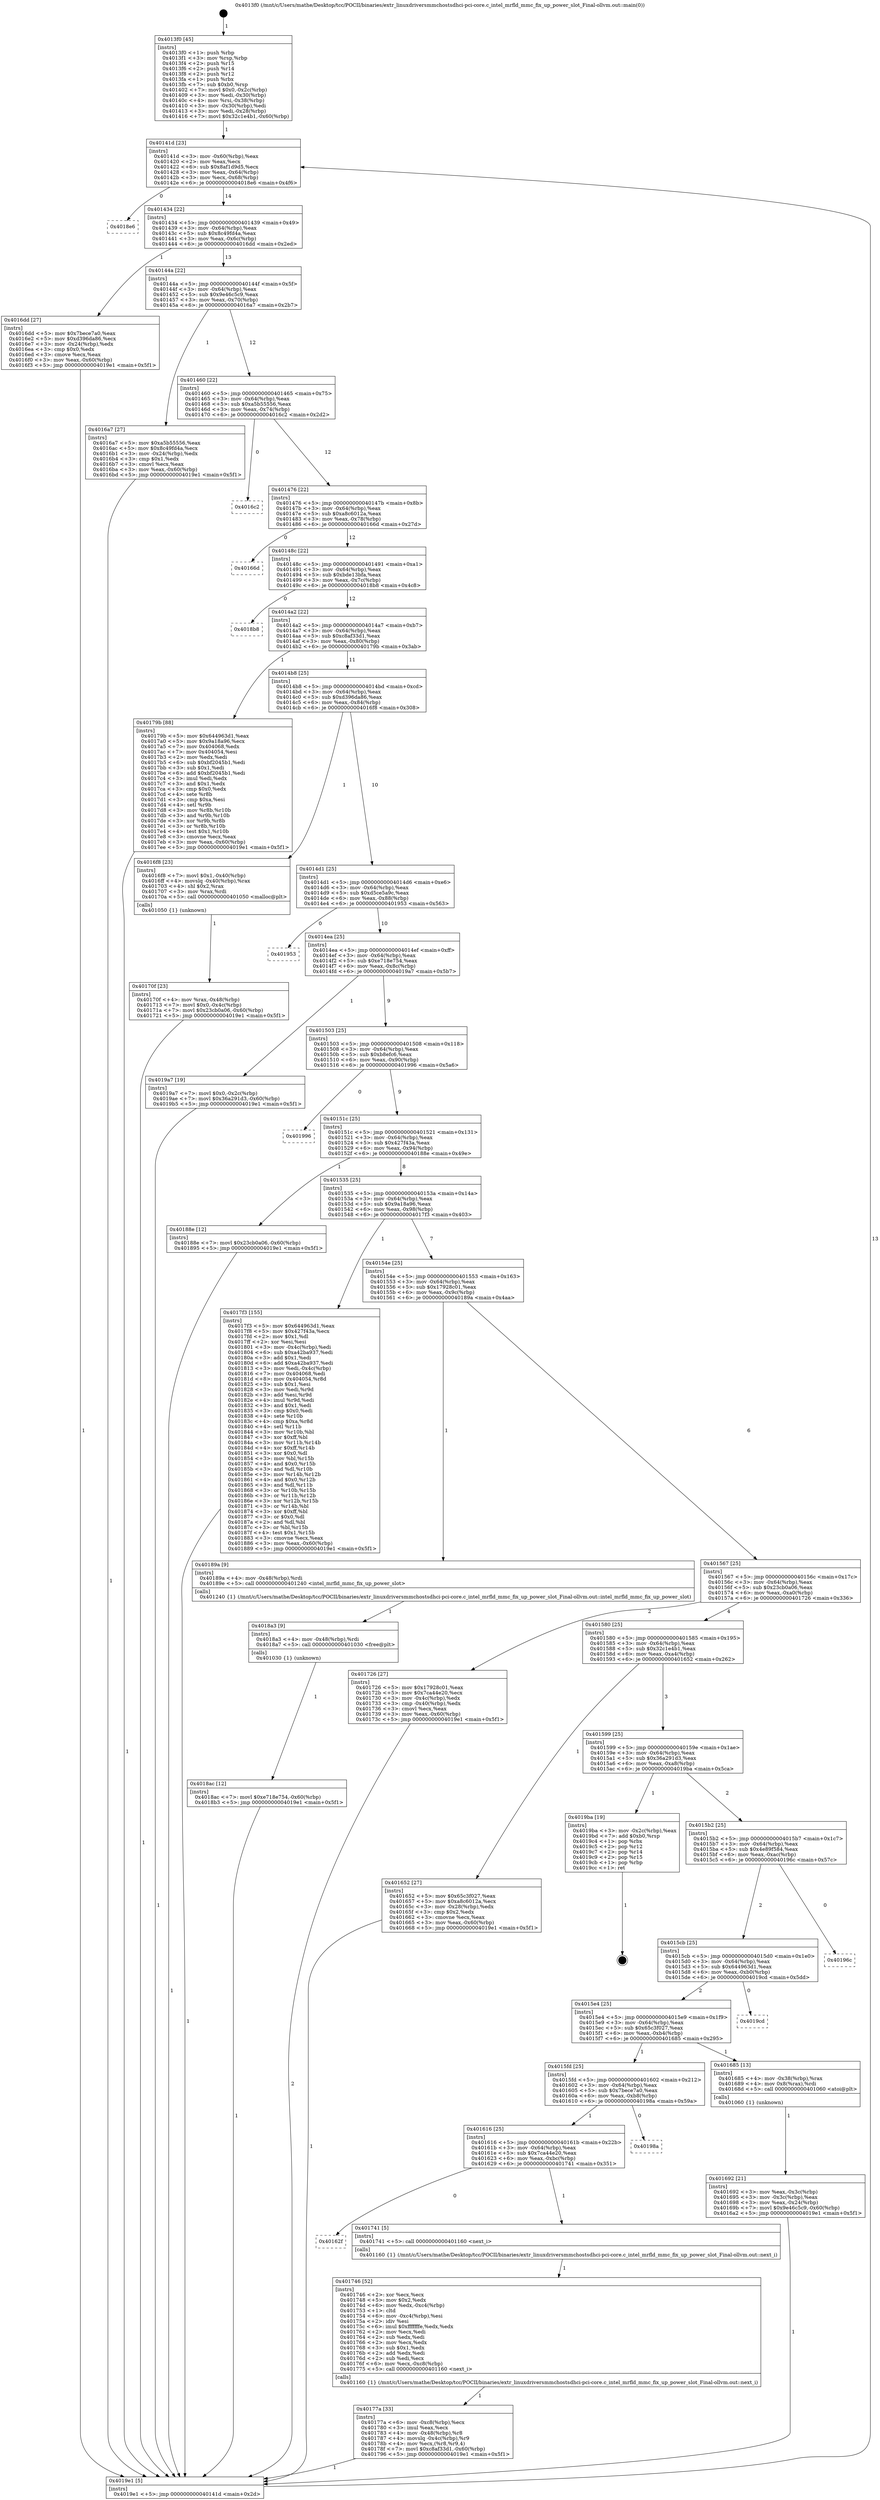 digraph "0x4013f0" {
  label = "0x4013f0 (/mnt/c/Users/mathe/Desktop/tcc/POCII/binaries/extr_linuxdriversmmchostsdhci-pci-core.c_intel_mrfld_mmc_fix_up_power_slot_Final-ollvm.out::main(0))"
  labelloc = "t"
  node[shape=record]

  Entry [label="",width=0.3,height=0.3,shape=circle,fillcolor=black,style=filled]
  "0x40141d" [label="{
     0x40141d [23]\l
     | [instrs]\l
     &nbsp;&nbsp;0x40141d \<+3\>: mov -0x60(%rbp),%eax\l
     &nbsp;&nbsp;0x401420 \<+2\>: mov %eax,%ecx\l
     &nbsp;&nbsp;0x401422 \<+6\>: sub $0x8af1d9d5,%ecx\l
     &nbsp;&nbsp;0x401428 \<+3\>: mov %eax,-0x64(%rbp)\l
     &nbsp;&nbsp;0x40142b \<+3\>: mov %ecx,-0x68(%rbp)\l
     &nbsp;&nbsp;0x40142e \<+6\>: je 00000000004018e6 \<main+0x4f6\>\l
  }"]
  "0x4018e6" [label="{
     0x4018e6\l
  }", style=dashed]
  "0x401434" [label="{
     0x401434 [22]\l
     | [instrs]\l
     &nbsp;&nbsp;0x401434 \<+5\>: jmp 0000000000401439 \<main+0x49\>\l
     &nbsp;&nbsp;0x401439 \<+3\>: mov -0x64(%rbp),%eax\l
     &nbsp;&nbsp;0x40143c \<+5\>: sub $0x8c49fd4a,%eax\l
     &nbsp;&nbsp;0x401441 \<+3\>: mov %eax,-0x6c(%rbp)\l
     &nbsp;&nbsp;0x401444 \<+6\>: je 00000000004016dd \<main+0x2ed\>\l
  }"]
  Exit [label="",width=0.3,height=0.3,shape=circle,fillcolor=black,style=filled,peripheries=2]
  "0x4016dd" [label="{
     0x4016dd [27]\l
     | [instrs]\l
     &nbsp;&nbsp;0x4016dd \<+5\>: mov $0x7bece7a0,%eax\l
     &nbsp;&nbsp;0x4016e2 \<+5\>: mov $0xd396da86,%ecx\l
     &nbsp;&nbsp;0x4016e7 \<+3\>: mov -0x24(%rbp),%edx\l
     &nbsp;&nbsp;0x4016ea \<+3\>: cmp $0x0,%edx\l
     &nbsp;&nbsp;0x4016ed \<+3\>: cmove %ecx,%eax\l
     &nbsp;&nbsp;0x4016f0 \<+3\>: mov %eax,-0x60(%rbp)\l
     &nbsp;&nbsp;0x4016f3 \<+5\>: jmp 00000000004019e1 \<main+0x5f1\>\l
  }"]
  "0x40144a" [label="{
     0x40144a [22]\l
     | [instrs]\l
     &nbsp;&nbsp;0x40144a \<+5\>: jmp 000000000040144f \<main+0x5f\>\l
     &nbsp;&nbsp;0x40144f \<+3\>: mov -0x64(%rbp),%eax\l
     &nbsp;&nbsp;0x401452 \<+5\>: sub $0x9e46c5c9,%eax\l
     &nbsp;&nbsp;0x401457 \<+3\>: mov %eax,-0x70(%rbp)\l
     &nbsp;&nbsp;0x40145a \<+6\>: je 00000000004016a7 \<main+0x2b7\>\l
  }"]
  "0x4018ac" [label="{
     0x4018ac [12]\l
     | [instrs]\l
     &nbsp;&nbsp;0x4018ac \<+7\>: movl $0xe718e754,-0x60(%rbp)\l
     &nbsp;&nbsp;0x4018b3 \<+5\>: jmp 00000000004019e1 \<main+0x5f1\>\l
  }"]
  "0x4016a7" [label="{
     0x4016a7 [27]\l
     | [instrs]\l
     &nbsp;&nbsp;0x4016a7 \<+5\>: mov $0xa5b55556,%eax\l
     &nbsp;&nbsp;0x4016ac \<+5\>: mov $0x8c49fd4a,%ecx\l
     &nbsp;&nbsp;0x4016b1 \<+3\>: mov -0x24(%rbp),%edx\l
     &nbsp;&nbsp;0x4016b4 \<+3\>: cmp $0x1,%edx\l
     &nbsp;&nbsp;0x4016b7 \<+3\>: cmovl %ecx,%eax\l
     &nbsp;&nbsp;0x4016ba \<+3\>: mov %eax,-0x60(%rbp)\l
     &nbsp;&nbsp;0x4016bd \<+5\>: jmp 00000000004019e1 \<main+0x5f1\>\l
  }"]
  "0x401460" [label="{
     0x401460 [22]\l
     | [instrs]\l
     &nbsp;&nbsp;0x401460 \<+5\>: jmp 0000000000401465 \<main+0x75\>\l
     &nbsp;&nbsp;0x401465 \<+3\>: mov -0x64(%rbp),%eax\l
     &nbsp;&nbsp;0x401468 \<+5\>: sub $0xa5b55556,%eax\l
     &nbsp;&nbsp;0x40146d \<+3\>: mov %eax,-0x74(%rbp)\l
     &nbsp;&nbsp;0x401470 \<+6\>: je 00000000004016c2 \<main+0x2d2\>\l
  }"]
  "0x4018a3" [label="{
     0x4018a3 [9]\l
     | [instrs]\l
     &nbsp;&nbsp;0x4018a3 \<+4\>: mov -0x48(%rbp),%rdi\l
     &nbsp;&nbsp;0x4018a7 \<+5\>: call 0000000000401030 \<free@plt\>\l
     | [calls]\l
     &nbsp;&nbsp;0x401030 \{1\} (unknown)\l
  }"]
  "0x4016c2" [label="{
     0x4016c2\l
  }", style=dashed]
  "0x401476" [label="{
     0x401476 [22]\l
     | [instrs]\l
     &nbsp;&nbsp;0x401476 \<+5\>: jmp 000000000040147b \<main+0x8b\>\l
     &nbsp;&nbsp;0x40147b \<+3\>: mov -0x64(%rbp),%eax\l
     &nbsp;&nbsp;0x40147e \<+5\>: sub $0xa8c6012a,%eax\l
     &nbsp;&nbsp;0x401483 \<+3\>: mov %eax,-0x78(%rbp)\l
     &nbsp;&nbsp;0x401486 \<+6\>: je 000000000040166d \<main+0x27d\>\l
  }"]
  "0x40177a" [label="{
     0x40177a [33]\l
     | [instrs]\l
     &nbsp;&nbsp;0x40177a \<+6\>: mov -0xc8(%rbp),%ecx\l
     &nbsp;&nbsp;0x401780 \<+3\>: imul %eax,%ecx\l
     &nbsp;&nbsp;0x401783 \<+4\>: mov -0x48(%rbp),%r8\l
     &nbsp;&nbsp;0x401787 \<+4\>: movslq -0x4c(%rbp),%r9\l
     &nbsp;&nbsp;0x40178b \<+4\>: mov %ecx,(%r8,%r9,4)\l
     &nbsp;&nbsp;0x40178f \<+7\>: movl $0xc8af33d1,-0x60(%rbp)\l
     &nbsp;&nbsp;0x401796 \<+5\>: jmp 00000000004019e1 \<main+0x5f1\>\l
  }"]
  "0x40166d" [label="{
     0x40166d\l
  }", style=dashed]
  "0x40148c" [label="{
     0x40148c [22]\l
     | [instrs]\l
     &nbsp;&nbsp;0x40148c \<+5\>: jmp 0000000000401491 \<main+0xa1\>\l
     &nbsp;&nbsp;0x401491 \<+3\>: mov -0x64(%rbp),%eax\l
     &nbsp;&nbsp;0x401494 \<+5\>: sub $0xbde13bfa,%eax\l
     &nbsp;&nbsp;0x401499 \<+3\>: mov %eax,-0x7c(%rbp)\l
     &nbsp;&nbsp;0x40149c \<+6\>: je 00000000004018b8 \<main+0x4c8\>\l
  }"]
  "0x401746" [label="{
     0x401746 [52]\l
     | [instrs]\l
     &nbsp;&nbsp;0x401746 \<+2\>: xor %ecx,%ecx\l
     &nbsp;&nbsp;0x401748 \<+5\>: mov $0x2,%edx\l
     &nbsp;&nbsp;0x40174d \<+6\>: mov %edx,-0xc4(%rbp)\l
     &nbsp;&nbsp;0x401753 \<+1\>: cltd\l
     &nbsp;&nbsp;0x401754 \<+6\>: mov -0xc4(%rbp),%esi\l
     &nbsp;&nbsp;0x40175a \<+2\>: idiv %esi\l
     &nbsp;&nbsp;0x40175c \<+6\>: imul $0xfffffffe,%edx,%edx\l
     &nbsp;&nbsp;0x401762 \<+2\>: mov %ecx,%edi\l
     &nbsp;&nbsp;0x401764 \<+2\>: sub %edx,%edi\l
     &nbsp;&nbsp;0x401766 \<+2\>: mov %ecx,%edx\l
     &nbsp;&nbsp;0x401768 \<+3\>: sub $0x1,%edx\l
     &nbsp;&nbsp;0x40176b \<+2\>: add %edx,%edi\l
     &nbsp;&nbsp;0x40176d \<+2\>: sub %edi,%ecx\l
     &nbsp;&nbsp;0x40176f \<+6\>: mov %ecx,-0xc8(%rbp)\l
     &nbsp;&nbsp;0x401775 \<+5\>: call 0000000000401160 \<next_i\>\l
     | [calls]\l
     &nbsp;&nbsp;0x401160 \{1\} (/mnt/c/Users/mathe/Desktop/tcc/POCII/binaries/extr_linuxdriversmmchostsdhci-pci-core.c_intel_mrfld_mmc_fix_up_power_slot_Final-ollvm.out::next_i)\l
  }"]
  "0x4018b8" [label="{
     0x4018b8\l
  }", style=dashed]
  "0x4014a2" [label="{
     0x4014a2 [22]\l
     | [instrs]\l
     &nbsp;&nbsp;0x4014a2 \<+5\>: jmp 00000000004014a7 \<main+0xb7\>\l
     &nbsp;&nbsp;0x4014a7 \<+3\>: mov -0x64(%rbp),%eax\l
     &nbsp;&nbsp;0x4014aa \<+5\>: sub $0xc8af33d1,%eax\l
     &nbsp;&nbsp;0x4014af \<+3\>: mov %eax,-0x80(%rbp)\l
     &nbsp;&nbsp;0x4014b2 \<+6\>: je 000000000040179b \<main+0x3ab\>\l
  }"]
  "0x40162f" [label="{
     0x40162f\l
  }", style=dashed]
  "0x40179b" [label="{
     0x40179b [88]\l
     | [instrs]\l
     &nbsp;&nbsp;0x40179b \<+5\>: mov $0x644963d1,%eax\l
     &nbsp;&nbsp;0x4017a0 \<+5\>: mov $0x9a18a96,%ecx\l
     &nbsp;&nbsp;0x4017a5 \<+7\>: mov 0x404068,%edx\l
     &nbsp;&nbsp;0x4017ac \<+7\>: mov 0x404054,%esi\l
     &nbsp;&nbsp;0x4017b3 \<+2\>: mov %edx,%edi\l
     &nbsp;&nbsp;0x4017b5 \<+6\>: sub $0xbf2045b1,%edi\l
     &nbsp;&nbsp;0x4017bb \<+3\>: sub $0x1,%edi\l
     &nbsp;&nbsp;0x4017be \<+6\>: add $0xbf2045b1,%edi\l
     &nbsp;&nbsp;0x4017c4 \<+3\>: imul %edi,%edx\l
     &nbsp;&nbsp;0x4017c7 \<+3\>: and $0x1,%edx\l
     &nbsp;&nbsp;0x4017ca \<+3\>: cmp $0x0,%edx\l
     &nbsp;&nbsp;0x4017cd \<+4\>: sete %r8b\l
     &nbsp;&nbsp;0x4017d1 \<+3\>: cmp $0xa,%esi\l
     &nbsp;&nbsp;0x4017d4 \<+4\>: setl %r9b\l
     &nbsp;&nbsp;0x4017d8 \<+3\>: mov %r8b,%r10b\l
     &nbsp;&nbsp;0x4017db \<+3\>: and %r9b,%r10b\l
     &nbsp;&nbsp;0x4017de \<+3\>: xor %r9b,%r8b\l
     &nbsp;&nbsp;0x4017e1 \<+3\>: or %r8b,%r10b\l
     &nbsp;&nbsp;0x4017e4 \<+4\>: test $0x1,%r10b\l
     &nbsp;&nbsp;0x4017e8 \<+3\>: cmovne %ecx,%eax\l
     &nbsp;&nbsp;0x4017eb \<+3\>: mov %eax,-0x60(%rbp)\l
     &nbsp;&nbsp;0x4017ee \<+5\>: jmp 00000000004019e1 \<main+0x5f1\>\l
  }"]
  "0x4014b8" [label="{
     0x4014b8 [25]\l
     | [instrs]\l
     &nbsp;&nbsp;0x4014b8 \<+5\>: jmp 00000000004014bd \<main+0xcd\>\l
     &nbsp;&nbsp;0x4014bd \<+3\>: mov -0x64(%rbp),%eax\l
     &nbsp;&nbsp;0x4014c0 \<+5\>: sub $0xd396da86,%eax\l
     &nbsp;&nbsp;0x4014c5 \<+6\>: mov %eax,-0x84(%rbp)\l
     &nbsp;&nbsp;0x4014cb \<+6\>: je 00000000004016f8 \<main+0x308\>\l
  }"]
  "0x401741" [label="{
     0x401741 [5]\l
     | [instrs]\l
     &nbsp;&nbsp;0x401741 \<+5\>: call 0000000000401160 \<next_i\>\l
     | [calls]\l
     &nbsp;&nbsp;0x401160 \{1\} (/mnt/c/Users/mathe/Desktop/tcc/POCII/binaries/extr_linuxdriversmmchostsdhci-pci-core.c_intel_mrfld_mmc_fix_up_power_slot_Final-ollvm.out::next_i)\l
  }"]
  "0x4016f8" [label="{
     0x4016f8 [23]\l
     | [instrs]\l
     &nbsp;&nbsp;0x4016f8 \<+7\>: movl $0x1,-0x40(%rbp)\l
     &nbsp;&nbsp;0x4016ff \<+4\>: movslq -0x40(%rbp),%rax\l
     &nbsp;&nbsp;0x401703 \<+4\>: shl $0x2,%rax\l
     &nbsp;&nbsp;0x401707 \<+3\>: mov %rax,%rdi\l
     &nbsp;&nbsp;0x40170a \<+5\>: call 0000000000401050 \<malloc@plt\>\l
     | [calls]\l
     &nbsp;&nbsp;0x401050 \{1\} (unknown)\l
  }"]
  "0x4014d1" [label="{
     0x4014d1 [25]\l
     | [instrs]\l
     &nbsp;&nbsp;0x4014d1 \<+5\>: jmp 00000000004014d6 \<main+0xe6\>\l
     &nbsp;&nbsp;0x4014d6 \<+3\>: mov -0x64(%rbp),%eax\l
     &nbsp;&nbsp;0x4014d9 \<+5\>: sub $0xd5ce5a9c,%eax\l
     &nbsp;&nbsp;0x4014de \<+6\>: mov %eax,-0x88(%rbp)\l
     &nbsp;&nbsp;0x4014e4 \<+6\>: je 0000000000401953 \<main+0x563\>\l
  }"]
  "0x401616" [label="{
     0x401616 [25]\l
     | [instrs]\l
     &nbsp;&nbsp;0x401616 \<+5\>: jmp 000000000040161b \<main+0x22b\>\l
     &nbsp;&nbsp;0x40161b \<+3\>: mov -0x64(%rbp),%eax\l
     &nbsp;&nbsp;0x40161e \<+5\>: sub $0x7ca44e20,%eax\l
     &nbsp;&nbsp;0x401623 \<+6\>: mov %eax,-0xbc(%rbp)\l
     &nbsp;&nbsp;0x401629 \<+6\>: je 0000000000401741 \<main+0x351\>\l
  }"]
  "0x401953" [label="{
     0x401953\l
  }", style=dashed]
  "0x4014ea" [label="{
     0x4014ea [25]\l
     | [instrs]\l
     &nbsp;&nbsp;0x4014ea \<+5\>: jmp 00000000004014ef \<main+0xff\>\l
     &nbsp;&nbsp;0x4014ef \<+3\>: mov -0x64(%rbp),%eax\l
     &nbsp;&nbsp;0x4014f2 \<+5\>: sub $0xe718e754,%eax\l
     &nbsp;&nbsp;0x4014f7 \<+6\>: mov %eax,-0x8c(%rbp)\l
     &nbsp;&nbsp;0x4014fd \<+6\>: je 00000000004019a7 \<main+0x5b7\>\l
  }"]
  "0x40198a" [label="{
     0x40198a\l
  }", style=dashed]
  "0x4019a7" [label="{
     0x4019a7 [19]\l
     | [instrs]\l
     &nbsp;&nbsp;0x4019a7 \<+7\>: movl $0x0,-0x2c(%rbp)\l
     &nbsp;&nbsp;0x4019ae \<+7\>: movl $0x36a291d3,-0x60(%rbp)\l
     &nbsp;&nbsp;0x4019b5 \<+5\>: jmp 00000000004019e1 \<main+0x5f1\>\l
  }"]
  "0x401503" [label="{
     0x401503 [25]\l
     | [instrs]\l
     &nbsp;&nbsp;0x401503 \<+5\>: jmp 0000000000401508 \<main+0x118\>\l
     &nbsp;&nbsp;0x401508 \<+3\>: mov -0x64(%rbp),%eax\l
     &nbsp;&nbsp;0x40150b \<+5\>: sub $0xb8efc6,%eax\l
     &nbsp;&nbsp;0x401510 \<+6\>: mov %eax,-0x90(%rbp)\l
     &nbsp;&nbsp;0x401516 \<+6\>: je 0000000000401996 \<main+0x5a6\>\l
  }"]
  "0x40170f" [label="{
     0x40170f [23]\l
     | [instrs]\l
     &nbsp;&nbsp;0x40170f \<+4\>: mov %rax,-0x48(%rbp)\l
     &nbsp;&nbsp;0x401713 \<+7\>: movl $0x0,-0x4c(%rbp)\l
     &nbsp;&nbsp;0x40171a \<+7\>: movl $0x23cb0a06,-0x60(%rbp)\l
     &nbsp;&nbsp;0x401721 \<+5\>: jmp 00000000004019e1 \<main+0x5f1\>\l
  }"]
  "0x401996" [label="{
     0x401996\l
  }", style=dashed]
  "0x40151c" [label="{
     0x40151c [25]\l
     | [instrs]\l
     &nbsp;&nbsp;0x40151c \<+5\>: jmp 0000000000401521 \<main+0x131\>\l
     &nbsp;&nbsp;0x401521 \<+3\>: mov -0x64(%rbp),%eax\l
     &nbsp;&nbsp;0x401524 \<+5\>: sub $0x427f43a,%eax\l
     &nbsp;&nbsp;0x401529 \<+6\>: mov %eax,-0x94(%rbp)\l
     &nbsp;&nbsp;0x40152f \<+6\>: je 000000000040188e \<main+0x49e\>\l
  }"]
  "0x401692" [label="{
     0x401692 [21]\l
     | [instrs]\l
     &nbsp;&nbsp;0x401692 \<+3\>: mov %eax,-0x3c(%rbp)\l
     &nbsp;&nbsp;0x401695 \<+3\>: mov -0x3c(%rbp),%eax\l
     &nbsp;&nbsp;0x401698 \<+3\>: mov %eax,-0x24(%rbp)\l
     &nbsp;&nbsp;0x40169b \<+7\>: movl $0x9e46c5c9,-0x60(%rbp)\l
     &nbsp;&nbsp;0x4016a2 \<+5\>: jmp 00000000004019e1 \<main+0x5f1\>\l
  }"]
  "0x40188e" [label="{
     0x40188e [12]\l
     | [instrs]\l
     &nbsp;&nbsp;0x40188e \<+7\>: movl $0x23cb0a06,-0x60(%rbp)\l
     &nbsp;&nbsp;0x401895 \<+5\>: jmp 00000000004019e1 \<main+0x5f1\>\l
  }"]
  "0x401535" [label="{
     0x401535 [25]\l
     | [instrs]\l
     &nbsp;&nbsp;0x401535 \<+5\>: jmp 000000000040153a \<main+0x14a\>\l
     &nbsp;&nbsp;0x40153a \<+3\>: mov -0x64(%rbp),%eax\l
     &nbsp;&nbsp;0x40153d \<+5\>: sub $0x9a18a96,%eax\l
     &nbsp;&nbsp;0x401542 \<+6\>: mov %eax,-0x98(%rbp)\l
     &nbsp;&nbsp;0x401548 \<+6\>: je 00000000004017f3 \<main+0x403\>\l
  }"]
  "0x4015fd" [label="{
     0x4015fd [25]\l
     | [instrs]\l
     &nbsp;&nbsp;0x4015fd \<+5\>: jmp 0000000000401602 \<main+0x212\>\l
     &nbsp;&nbsp;0x401602 \<+3\>: mov -0x64(%rbp),%eax\l
     &nbsp;&nbsp;0x401605 \<+5\>: sub $0x7bece7a0,%eax\l
     &nbsp;&nbsp;0x40160a \<+6\>: mov %eax,-0xb8(%rbp)\l
     &nbsp;&nbsp;0x401610 \<+6\>: je 000000000040198a \<main+0x59a\>\l
  }"]
  "0x4017f3" [label="{
     0x4017f3 [155]\l
     | [instrs]\l
     &nbsp;&nbsp;0x4017f3 \<+5\>: mov $0x644963d1,%eax\l
     &nbsp;&nbsp;0x4017f8 \<+5\>: mov $0x427f43a,%ecx\l
     &nbsp;&nbsp;0x4017fd \<+2\>: mov $0x1,%dl\l
     &nbsp;&nbsp;0x4017ff \<+2\>: xor %esi,%esi\l
     &nbsp;&nbsp;0x401801 \<+3\>: mov -0x4c(%rbp),%edi\l
     &nbsp;&nbsp;0x401804 \<+6\>: sub $0xa42ba937,%edi\l
     &nbsp;&nbsp;0x40180a \<+3\>: add $0x1,%edi\l
     &nbsp;&nbsp;0x40180d \<+6\>: add $0xa42ba937,%edi\l
     &nbsp;&nbsp;0x401813 \<+3\>: mov %edi,-0x4c(%rbp)\l
     &nbsp;&nbsp;0x401816 \<+7\>: mov 0x404068,%edi\l
     &nbsp;&nbsp;0x40181d \<+8\>: mov 0x404054,%r8d\l
     &nbsp;&nbsp;0x401825 \<+3\>: sub $0x1,%esi\l
     &nbsp;&nbsp;0x401828 \<+3\>: mov %edi,%r9d\l
     &nbsp;&nbsp;0x40182b \<+3\>: add %esi,%r9d\l
     &nbsp;&nbsp;0x40182e \<+4\>: imul %r9d,%edi\l
     &nbsp;&nbsp;0x401832 \<+3\>: and $0x1,%edi\l
     &nbsp;&nbsp;0x401835 \<+3\>: cmp $0x0,%edi\l
     &nbsp;&nbsp;0x401838 \<+4\>: sete %r10b\l
     &nbsp;&nbsp;0x40183c \<+4\>: cmp $0xa,%r8d\l
     &nbsp;&nbsp;0x401840 \<+4\>: setl %r11b\l
     &nbsp;&nbsp;0x401844 \<+3\>: mov %r10b,%bl\l
     &nbsp;&nbsp;0x401847 \<+3\>: xor $0xff,%bl\l
     &nbsp;&nbsp;0x40184a \<+3\>: mov %r11b,%r14b\l
     &nbsp;&nbsp;0x40184d \<+4\>: xor $0xff,%r14b\l
     &nbsp;&nbsp;0x401851 \<+3\>: xor $0x0,%dl\l
     &nbsp;&nbsp;0x401854 \<+3\>: mov %bl,%r15b\l
     &nbsp;&nbsp;0x401857 \<+4\>: and $0x0,%r15b\l
     &nbsp;&nbsp;0x40185b \<+3\>: and %dl,%r10b\l
     &nbsp;&nbsp;0x40185e \<+3\>: mov %r14b,%r12b\l
     &nbsp;&nbsp;0x401861 \<+4\>: and $0x0,%r12b\l
     &nbsp;&nbsp;0x401865 \<+3\>: and %dl,%r11b\l
     &nbsp;&nbsp;0x401868 \<+3\>: or %r10b,%r15b\l
     &nbsp;&nbsp;0x40186b \<+3\>: or %r11b,%r12b\l
     &nbsp;&nbsp;0x40186e \<+3\>: xor %r12b,%r15b\l
     &nbsp;&nbsp;0x401871 \<+3\>: or %r14b,%bl\l
     &nbsp;&nbsp;0x401874 \<+3\>: xor $0xff,%bl\l
     &nbsp;&nbsp;0x401877 \<+3\>: or $0x0,%dl\l
     &nbsp;&nbsp;0x40187a \<+2\>: and %dl,%bl\l
     &nbsp;&nbsp;0x40187c \<+3\>: or %bl,%r15b\l
     &nbsp;&nbsp;0x40187f \<+4\>: test $0x1,%r15b\l
     &nbsp;&nbsp;0x401883 \<+3\>: cmovne %ecx,%eax\l
     &nbsp;&nbsp;0x401886 \<+3\>: mov %eax,-0x60(%rbp)\l
     &nbsp;&nbsp;0x401889 \<+5\>: jmp 00000000004019e1 \<main+0x5f1\>\l
  }"]
  "0x40154e" [label="{
     0x40154e [25]\l
     | [instrs]\l
     &nbsp;&nbsp;0x40154e \<+5\>: jmp 0000000000401553 \<main+0x163\>\l
     &nbsp;&nbsp;0x401553 \<+3\>: mov -0x64(%rbp),%eax\l
     &nbsp;&nbsp;0x401556 \<+5\>: sub $0x17928c01,%eax\l
     &nbsp;&nbsp;0x40155b \<+6\>: mov %eax,-0x9c(%rbp)\l
     &nbsp;&nbsp;0x401561 \<+6\>: je 000000000040189a \<main+0x4aa\>\l
  }"]
  "0x401685" [label="{
     0x401685 [13]\l
     | [instrs]\l
     &nbsp;&nbsp;0x401685 \<+4\>: mov -0x38(%rbp),%rax\l
     &nbsp;&nbsp;0x401689 \<+4\>: mov 0x8(%rax),%rdi\l
     &nbsp;&nbsp;0x40168d \<+5\>: call 0000000000401060 \<atoi@plt\>\l
     | [calls]\l
     &nbsp;&nbsp;0x401060 \{1\} (unknown)\l
  }"]
  "0x40189a" [label="{
     0x40189a [9]\l
     | [instrs]\l
     &nbsp;&nbsp;0x40189a \<+4\>: mov -0x48(%rbp),%rdi\l
     &nbsp;&nbsp;0x40189e \<+5\>: call 0000000000401240 \<intel_mrfld_mmc_fix_up_power_slot\>\l
     | [calls]\l
     &nbsp;&nbsp;0x401240 \{1\} (/mnt/c/Users/mathe/Desktop/tcc/POCII/binaries/extr_linuxdriversmmchostsdhci-pci-core.c_intel_mrfld_mmc_fix_up_power_slot_Final-ollvm.out::intel_mrfld_mmc_fix_up_power_slot)\l
  }"]
  "0x401567" [label="{
     0x401567 [25]\l
     | [instrs]\l
     &nbsp;&nbsp;0x401567 \<+5\>: jmp 000000000040156c \<main+0x17c\>\l
     &nbsp;&nbsp;0x40156c \<+3\>: mov -0x64(%rbp),%eax\l
     &nbsp;&nbsp;0x40156f \<+5\>: sub $0x23cb0a06,%eax\l
     &nbsp;&nbsp;0x401574 \<+6\>: mov %eax,-0xa0(%rbp)\l
     &nbsp;&nbsp;0x40157a \<+6\>: je 0000000000401726 \<main+0x336\>\l
  }"]
  "0x4015e4" [label="{
     0x4015e4 [25]\l
     | [instrs]\l
     &nbsp;&nbsp;0x4015e4 \<+5\>: jmp 00000000004015e9 \<main+0x1f9\>\l
     &nbsp;&nbsp;0x4015e9 \<+3\>: mov -0x64(%rbp),%eax\l
     &nbsp;&nbsp;0x4015ec \<+5\>: sub $0x65c3f027,%eax\l
     &nbsp;&nbsp;0x4015f1 \<+6\>: mov %eax,-0xb4(%rbp)\l
     &nbsp;&nbsp;0x4015f7 \<+6\>: je 0000000000401685 \<main+0x295\>\l
  }"]
  "0x401726" [label="{
     0x401726 [27]\l
     | [instrs]\l
     &nbsp;&nbsp;0x401726 \<+5\>: mov $0x17928c01,%eax\l
     &nbsp;&nbsp;0x40172b \<+5\>: mov $0x7ca44e20,%ecx\l
     &nbsp;&nbsp;0x401730 \<+3\>: mov -0x4c(%rbp),%edx\l
     &nbsp;&nbsp;0x401733 \<+3\>: cmp -0x40(%rbp),%edx\l
     &nbsp;&nbsp;0x401736 \<+3\>: cmovl %ecx,%eax\l
     &nbsp;&nbsp;0x401739 \<+3\>: mov %eax,-0x60(%rbp)\l
     &nbsp;&nbsp;0x40173c \<+5\>: jmp 00000000004019e1 \<main+0x5f1\>\l
  }"]
  "0x401580" [label="{
     0x401580 [25]\l
     | [instrs]\l
     &nbsp;&nbsp;0x401580 \<+5\>: jmp 0000000000401585 \<main+0x195\>\l
     &nbsp;&nbsp;0x401585 \<+3\>: mov -0x64(%rbp),%eax\l
     &nbsp;&nbsp;0x401588 \<+5\>: sub $0x32c1e4b1,%eax\l
     &nbsp;&nbsp;0x40158d \<+6\>: mov %eax,-0xa4(%rbp)\l
     &nbsp;&nbsp;0x401593 \<+6\>: je 0000000000401652 \<main+0x262\>\l
  }"]
  "0x4019cd" [label="{
     0x4019cd\l
  }", style=dashed]
  "0x401652" [label="{
     0x401652 [27]\l
     | [instrs]\l
     &nbsp;&nbsp;0x401652 \<+5\>: mov $0x65c3f027,%eax\l
     &nbsp;&nbsp;0x401657 \<+5\>: mov $0xa8c6012a,%ecx\l
     &nbsp;&nbsp;0x40165c \<+3\>: mov -0x28(%rbp),%edx\l
     &nbsp;&nbsp;0x40165f \<+3\>: cmp $0x2,%edx\l
     &nbsp;&nbsp;0x401662 \<+3\>: cmovne %ecx,%eax\l
     &nbsp;&nbsp;0x401665 \<+3\>: mov %eax,-0x60(%rbp)\l
     &nbsp;&nbsp;0x401668 \<+5\>: jmp 00000000004019e1 \<main+0x5f1\>\l
  }"]
  "0x401599" [label="{
     0x401599 [25]\l
     | [instrs]\l
     &nbsp;&nbsp;0x401599 \<+5\>: jmp 000000000040159e \<main+0x1ae\>\l
     &nbsp;&nbsp;0x40159e \<+3\>: mov -0x64(%rbp),%eax\l
     &nbsp;&nbsp;0x4015a1 \<+5\>: sub $0x36a291d3,%eax\l
     &nbsp;&nbsp;0x4015a6 \<+6\>: mov %eax,-0xa8(%rbp)\l
     &nbsp;&nbsp;0x4015ac \<+6\>: je 00000000004019ba \<main+0x5ca\>\l
  }"]
  "0x4019e1" [label="{
     0x4019e1 [5]\l
     | [instrs]\l
     &nbsp;&nbsp;0x4019e1 \<+5\>: jmp 000000000040141d \<main+0x2d\>\l
  }"]
  "0x4013f0" [label="{
     0x4013f0 [45]\l
     | [instrs]\l
     &nbsp;&nbsp;0x4013f0 \<+1\>: push %rbp\l
     &nbsp;&nbsp;0x4013f1 \<+3\>: mov %rsp,%rbp\l
     &nbsp;&nbsp;0x4013f4 \<+2\>: push %r15\l
     &nbsp;&nbsp;0x4013f6 \<+2\>: push %r14\l
     &nbsp;&nbsp;0x4013f8 \<+2\>: push %r12\l
     &nbsp;&nbsp;0x4013fa \<+1\>: push %rbx\l
     &nbsp;&nbsp;0x4013fb \<+7\>: sub $0xb0,%rsp\l
     &nbsp;&nbsp;0x401402 \<+7\>: movl $0x0,-0x2c(%rbp)\l
     &nbsp;&nbsp;0x401409 \<+3\>: mov %edi,-0x30(%rbp)\l
     &nbsp;&nbsp;0x40140c \<+4\>: mov %rsi,-0x38(%rbp)\l
     &nbsp;&nbsp;0x401410 \<+3\>: mov -0x30(%rbp),%edi\l
     &nbsp;&nbsp;0x401413 \<+3\>: mov %edi,-0x28(%rbp)\l
     &nbsp;&nbsp;0x401416 \<+7\>: movl $0x32c1e4b1,-0x60(%rbp)\l
  }"]
  "0x4015cb" [label="{
     0x4015cb [25]\l
     | [instrs]\l
     &nbsp;&nbsp;0x4015cb \<+5\>: jmp 00000000004015d0 \<main+0x1e0\>\l
     &nbsp;&nbsp;0x4015d0 \<+3\>: mov -0x64(%rbp),%eax\l
     &nbsp;&nbsp;0x4015d3 \<+5\>: sub $0x644963d1,%eax\l
     &nbsp;&nbsp;0x4015d8 \<+6\>: mov %eax,-0xb0(%rbp)\l
     &nbsp;&nbsp;0x4015de \<+6\>: je 00000000004019cd \<main+0x5dd\>\l
  }"]
  "0x4019ba" [label="{
     0x4019ba [19]\l
     | [instrs]\l
     &nbsp;&nbsp;0x4019ba \<+3\>: mov -0x2c(%rbp),%eax\l
     &nbsp;&nbsp;0x4019bd \<+7\>: add $0xb0,%rsp\l
     &nbsp;&nbsp;0x4019c4 \<+1\>: pop %rbx\l
     &nbsp;&nbsp;0x4019c5 \<+2\>: pop %r12\l
     &nbsp;&nbsp;0x4019c7 \<+2\>: pop %r14\l
     &nbsp;&nbsp;0x4019c9 \<+2\>: pop %r15\l
     &nbsp;&nbsp;0x4019cb \<+1\>: pop %rbp\l
     &nbsp;&nbsp;0x4019cc \<+1\>: ret\l
  }"]
  "0x4015b2" [label="{
     0x4015b2 [25]\l
     | [instrs]\l
     &nbsp;&nbsp;0x4015b2 \<+5\>: jmp 00000000004015b7 \<main+0x1c7\>\l
     &nbsp;&nbsp;0x4015b7 \<+3\>: mov -0x64(%rbp),%eax\l
     &nbsp;&nbsp;0x4015ba \<+5\>: sub $0x4e89f584,%eax\l
     &nbsp;&nbsp;0x4015bf \<+6\>: mov %eax,-0xac(%rbp)\l
     &nbsp;&nbsp;0x4015c5 \<+6\>: je 000000000040196c \<main+0x57c\>\l
  }"]
  "0x40196c" [label="{
     0x40196c\l
  }", style=dashed]
  Entry -> "0x4013f0" [label=" 1"]
  "0x40141d" -> "0x4018e6" [label=" 0"]
  "0x40141d" -> "0x401434" [label=" 14"]
  "0x4019ba" -> Exit [label=" 1"]
  "0x401434" -> "0x4016dd" [label=" 1"]
  "0x401434" -> "0x40144a" [label=" 13"]
  "0x4019a7" -> "0x4019e1" [label=" 1"]
  "0x40144a" -> "0x4016a7" [label=" 1"]
  "0x40144a" -> "0x401460" [label=" 12"]
  "0x4018ac" -> "0x4019e1" [label=" 1"]
  "0x401460" -> "0x4016c2" [label=" 0"]
  "0x401460" -> "0x401476" [label=" 12"]
  "0x4018a3" -> "0x4018ac" [label=" 1"]
  "0x401476" -> "0x40166d" [label=" 0"]
  "0x401476" -> "0x40148c" [label=" 12"]
  "0x40189a" -> "0x4018a3" [label=" 1"]
  "0x40148c" -> "0x4018b8" [label=" 0"]
  "0x40148c" -> "0x4014a2" [label=" 12"]
  "0x40188e" -> "0x4019e1" [label=" 1"]
  "0x4014a2" -> "0x40179b" [label=" 1"]
  "0x4014a2" -> "0x4014b8" [label=" 11"]
  "0x4017f3" -> "0x4019e1" [label=" 1"]
  "0x4014b8" -> "0x4016f8" [label=" 1"]
  "0x4014b8" -> "0x4014d1" [label=" 10"]
  "0x40179b" -> "0x4019e1" [label=" 1"]
  "0x4014d1" -> "0x401953" [label=" 0"]
  "0x4014d1" -> "0x4014ea" [label=" 10"]
  "0x401746" -> "0x40177a" [label=" 1"]
  "0x4014ea" -> "0x4019a7" [label=" 1"]
  "0x4014ea" -> "0x401503" [label=" 9"]
  "0x401741" -> "0x401746" [label=" 1"]
  "0x401503" -> "0x401996" [label=" 0"]
  "0x401503" -> "0x40151c" [label=" 9"]
  "0x401616" -> "0x401741" [label=" 1"]
  "0x40151c" -> "0x40188e" [label=" 1"]
  "0x40151c" -> "0x401535" [label=" 8"]
  "0x40177a" -> "0x4019e1" [label=" 1"]
  "0x401535" -> "0x4017f3" [label=" 1"]
  "0x401535" -> "0x40154e" [label=" 7"]
  "0x4015fd" -> "0x401616" [label=" 1"]
  "0x40154e" -> "0x40189a" [label=" 1"]
  "0x40154e" -> "0x401567" [label=" 6"]
  "0x4015fd" -> "0x40198a" [label=" 0"]
  "0x401567" -> "0x401726" [label=" 2"]
  "0x401567" -> "0x401580" [label=" 4"]
  "0x401726" -> "0x4019e1" [label=" 2"]
  "0x401580" -> "0x401652" [label=" 1"]
  "0x401580" -> "0x401599" [label=" 3"]
  "0x401652" -> "0x4019e1" [label=" 1"]
  "0x4013f0" -> "0x40141d" [label=" 1"]
  "0x4019e1" -> "0x40141d" [label=" 13"]
  "0x40170f" -> "0x4019e1" [label=" 1"]
  "0x401599" -> "0x4019ba" [label=" 1"]
  "0x401599" -> "0x4015b2" [label=" 2"]
  "0x4016dd" -> "0x4019e1" [label=" 1"]
  "0x4015b2" -> "0x40196c" [label=" 0"]
  "0x4015b2" -> "0x4015cb" [label=" 2"]
  "0x4016f8" -> "0x40170f" [label=" 1"]
  "0x4015cb" -> "0x4019cd" [label=" 0"]
  "0x4015cb" -> "0x4015e4" [label=" 2"]
  "0x401616" -> "0x40162f" [label=" 0"]
  "0x4015e4" -> "0x401685" [label=" 1"]
  "0x4015e4" -> "0x4015fd" [label=" 1"]
  "0x401685" -> "0x401692" [label=" 1"]
  "0x401692" -> "0x4019e1" [label=" 1"]
  "0x4016a7" -> "0x4019e1" [label=" 1"]
}
